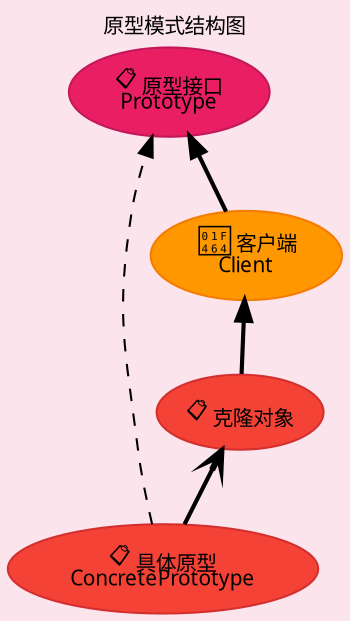 digraph PrototypePattern {
    graph [fontname="Microsoft YaHei", fontsize=10, bgcolor="#fce4ec"];
    node [fontname="Microsoft YaHei", fontsize=10, style="filled,rounded"];
    edge [fontname="Microsoft YaHei", fontsize=8];

    rankdir=BT;

    Prototype [label="📋 原型接口\nPrototype", fillcolor="#e91e63", color="#c2185b"];
    ConcretePrototype [label="📋 具体原型\nConcretePrototype", fillcolor="#f44336", color="#d32f2f"];
    Client [label="👤 客户端\nClient", fillcolor="#ff9800", color="#f57c00"];
    CloneObject [label="📋 克隆对象", fillcolor="#f44336", color="#d32f2f"];

    ConcretePrototype -> Prototype [style="dashed"];
    Client -> Prototype [style="bold"];
    ConcretePrototype -> CloneObject [style="bold", arrowhead=vee];
    CloneObject -> Client [style="bold"];

    labelloc="t";
    label="原型模式结构图";
}

